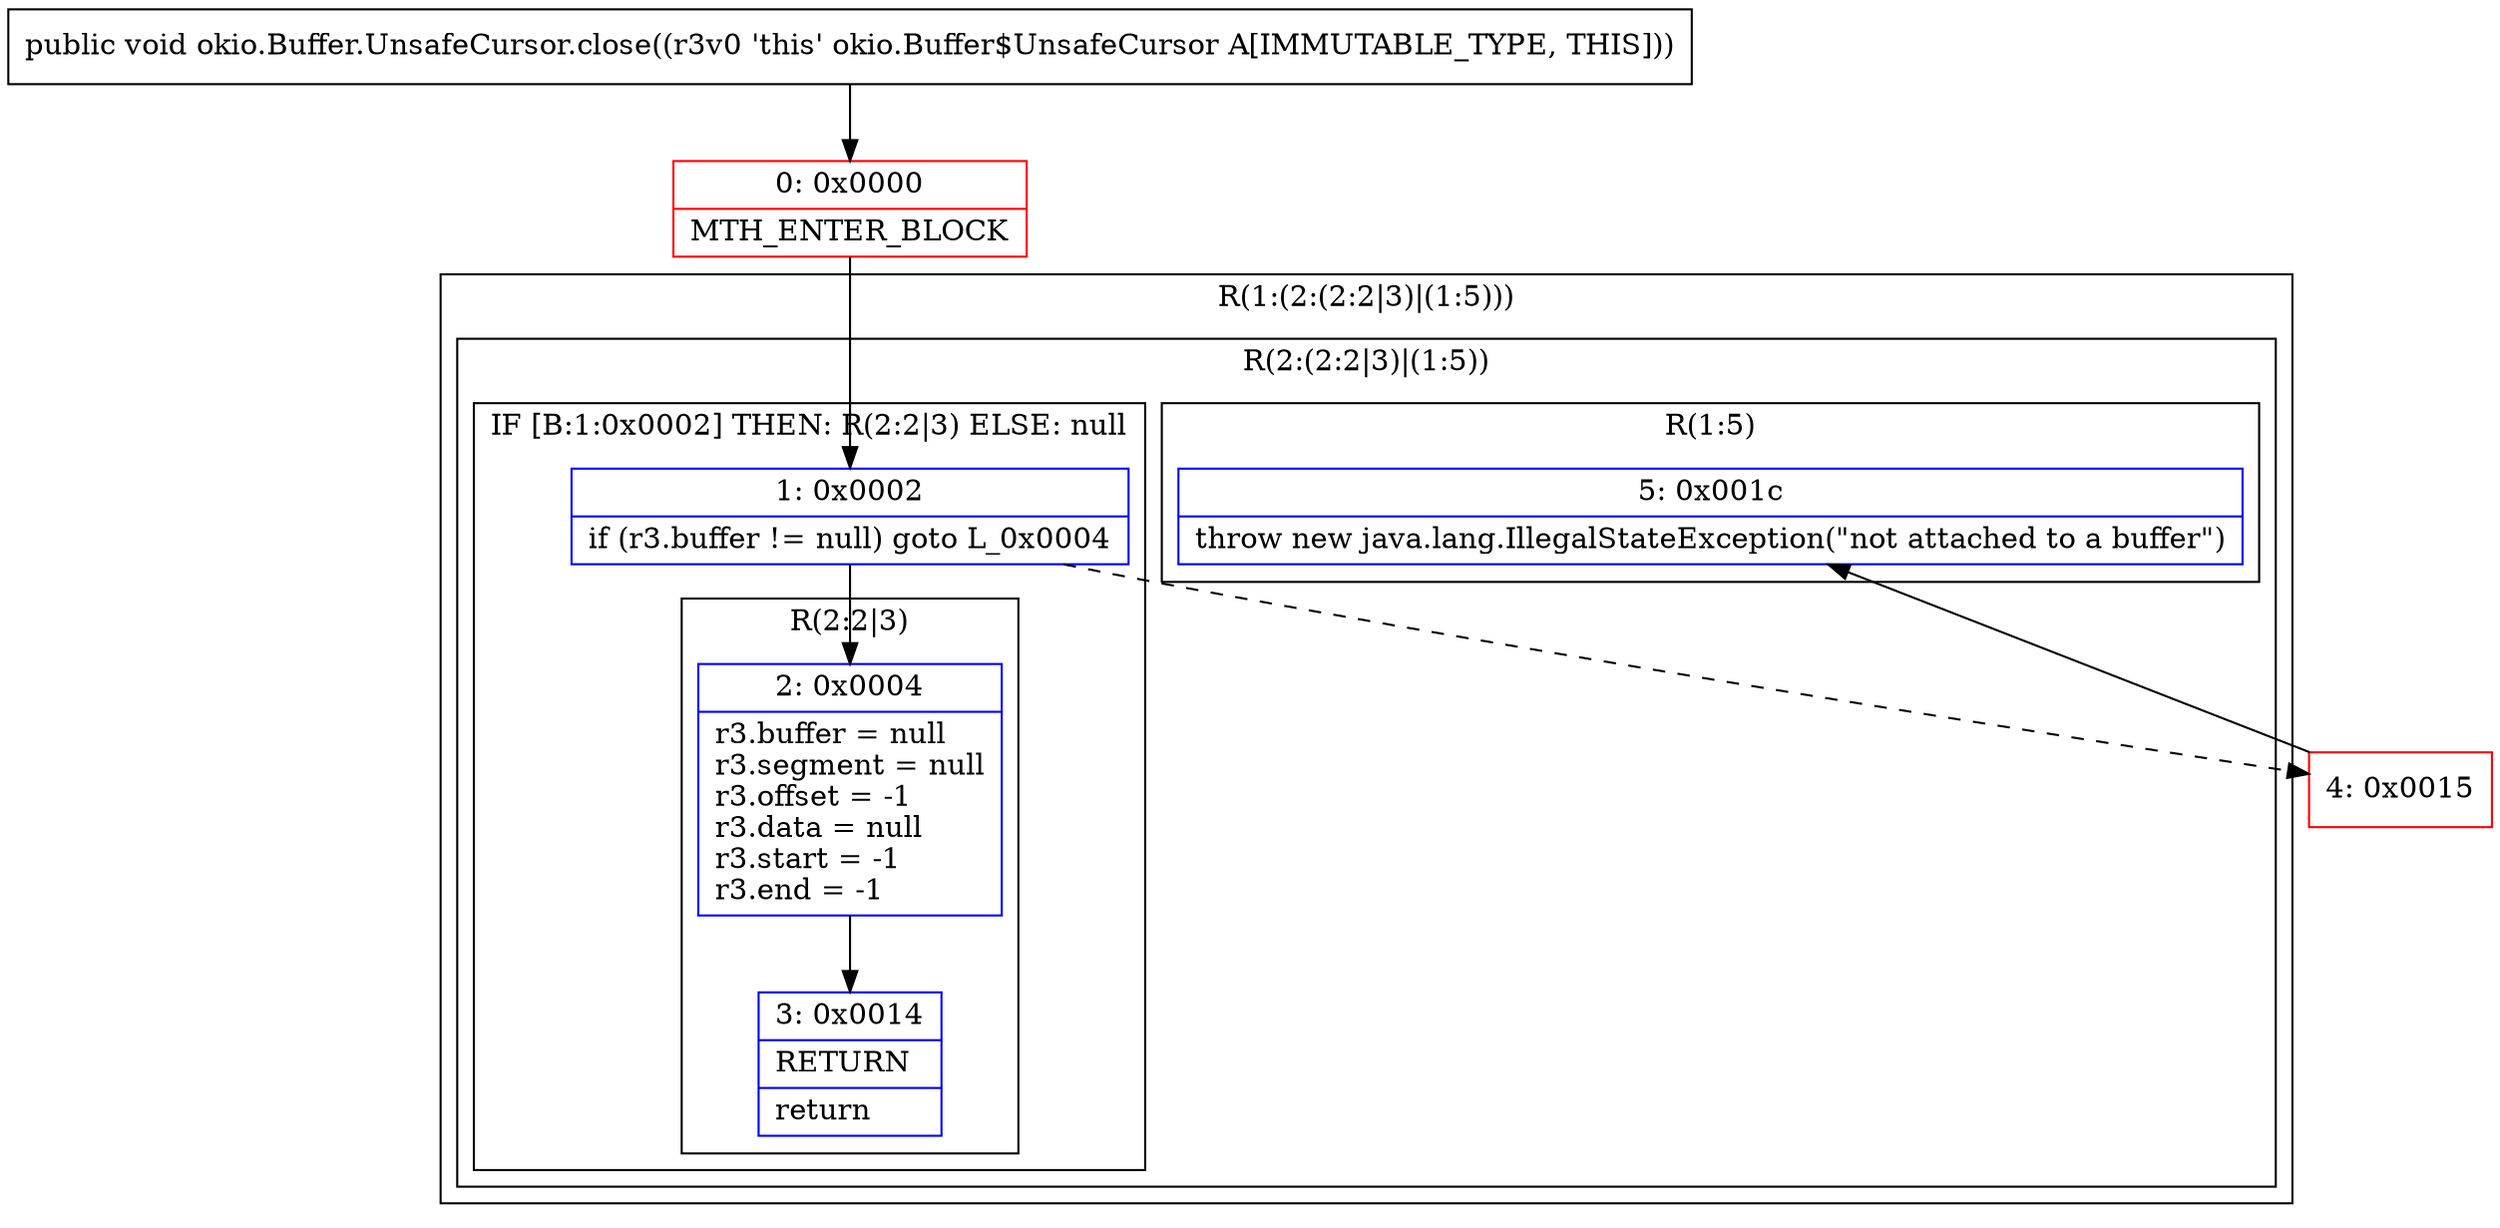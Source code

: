 digraph "CFG forokio.Buffer.UnsafeCursor.close()V" {
subgraph cluster_Region_1146789161 {
label = "R(1:(2:(2:2|3)|(1:5)))";
node [shape=record,color=blue];
subgraph cluster_Region_656431012 {
label = "R(2:(2:2|3)|(1:5))";
node [shape=record,color=blue];
subgraph cluster_IfRegion_1600742598 {
label = "IF [B:1:0x0002] THEN: R(2:2|3) ELSE: null";
node [shape=record,color=blue];
Node_1 [shape=record,label="{1\:\ 0x0002|if (r3.buffer != null) goto L_0x0004\l}"];
subgraph cluster_Region_441216994 {
label = "R(2:2|3)";
node [shape=record,color=blue];
Node_2 [shape=record,label="{2\:\ 0x0004|r3.buffer = null\lr3.segment = null\lr3.offset = \-1\lr3.data = null\lr3.start = \-1\lr3.end = \-1\l}"];
Node_3 [shape=record,label="{3\:\ 0x0014|RETURN\l|return\l}"];
}
}
subgraph cluster_Region_175049303 {
label = "R(1:5)";
node [shape=record,color=blue];
Node_5 [shape=record,label="{5\:\ 0x001c|throw new java.lang.IllegalStateException(\"not attached to a buffer\")\l}"];
}
}
}
Node_0 [shape=record,color=red,label="{0\:\ 0x0000|MTH_ENTER_BLOCK\l}"];
Node_4 [shape=record,color=red,label="{4\:\ 0x0015}"];
MethodNode[shape=record,label="{public void okio.Buffer.UnsafeCursor.close((r3v0 'this' okio.Buffer$UnsafeCursor A[IMMUTABLE_TYPE, THIS])) }"];
MethodNode -> Node_0;
Node_1 -> Node_2;
Node_1 -> Node_4[style=dashed];
Node_2 -> Node_3;
Node_0 -> Node_1;
Node_4 -> Node_5;
}


